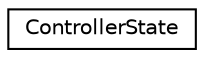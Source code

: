 digraph "Graphical Class Hierarchy"
{
 // LATEX_PDF_SIZE
  edge [fontname="Helvetica",fontsize="10",labelfontname="Helvetica",labelfontsize="10"];
  node [fontname="Helvetica",fontsize="10",shape=record];
  rankdir="LR";
  Node0 [label="ControllerState",height=0.2,width=0.4,color="black", fillcolor="white", style="filled",URL="$structControllerState.html",tooltip=" "];
}
